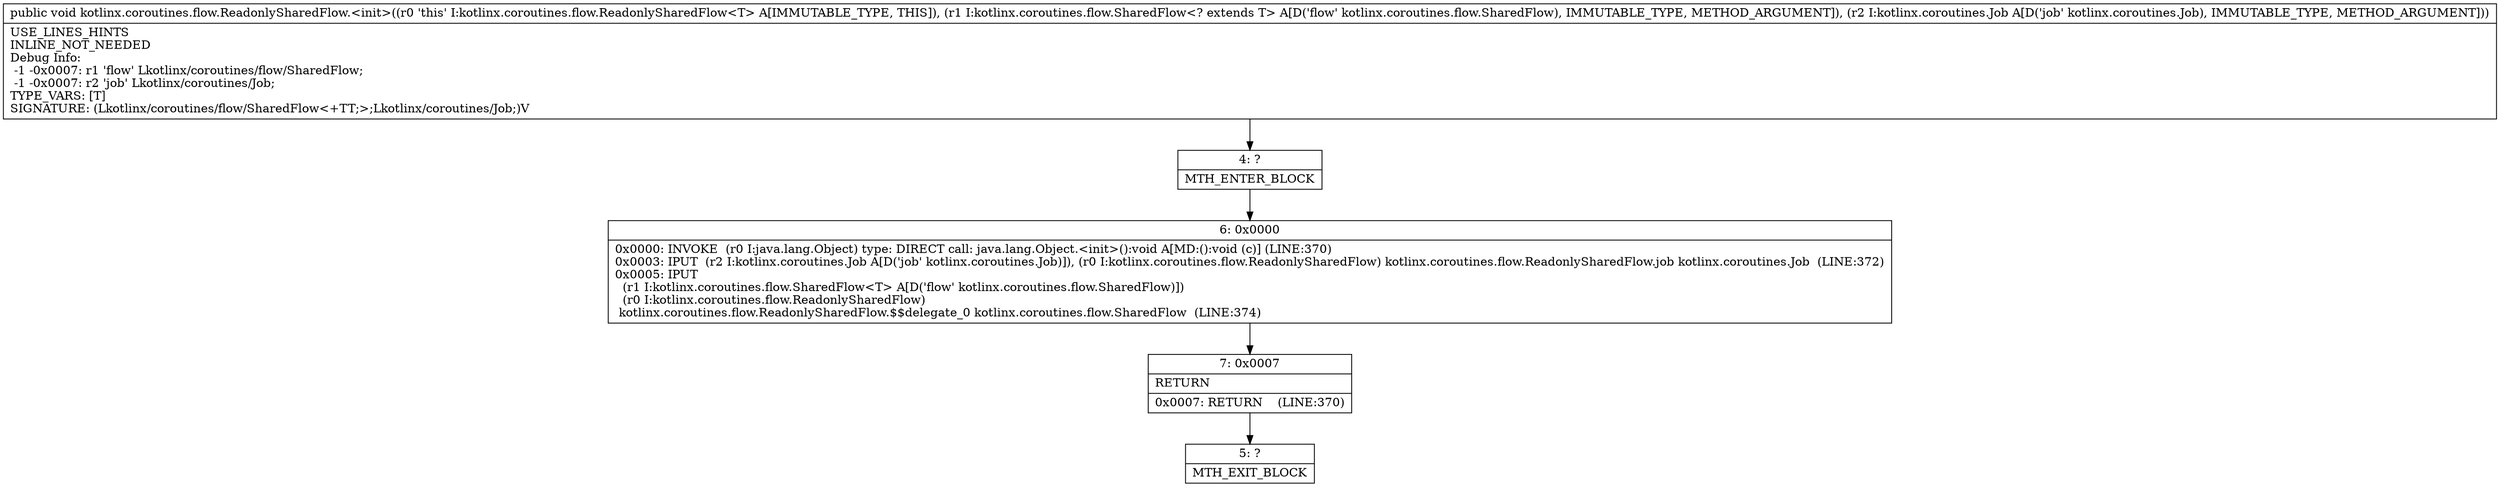 digraph "CFG forkotlinx.coroutines.flow.ReadonlySharedFlow.\<init\>(Lkotlinx\/coroutines\/flow\/SharedFlow;Lkotlinx\/coroutines\/Job;)V" {
Node_4 [shape=record,label="{4\:\ ?|MTH_ENTER_BLOCK\l}"];
Node_6 [shape=record,label="{6\:\ 0x0000|0x0000: INVOKE  (r0 I:java.lang.Object) type: DIRECT call: java.lang.Object.\<init\>():void A[MD:():void (c)] (LINE:370)\l0x0003: IPUT  (r2 I:kotlinx.coroutines.Job A[D('job' kotlinx.coroutines.Job)]), (r0 I:kotlinx.coroutines.flow.ReadonlySharedFlow) kotlinx.coroutines.flow.ReadonlySharedFlow.job kotlinx.coroutines.Job  (LINE:372)\l0x0005: IPUT  \l  (r1 I:kotlinx.coroutines.flow.SharedFlow\<T\> A[D('flow' kotlinx.coroutines.flow.SharedFlow)])\l  (r0 I:kotlinx.coroutines.flow.ReadonlySharedFlow)\l kotlinx.coroutines.flow.ReadonlySharedFlow.$$delegate_0 kotlinx.coroutines.flow.SharedFlow  (LINE:374)\l}"];
Node_7 [shape=record,label="{7\:\ 0x0007|RETURN\l|0x0007: RETURN    (LINE:370)\l}"];
Node_5 [shape=record,label="{5\:\ ?|MTH_EXIT_BLOCK\l}"];
MethodNode[shape=record,label="{public void kotlinx.coroutines.flow.ReadonlySharedFlow.\<init\>((r0 'this' I:kotlinx.coroutines.flow.ReadonlySharedFlow\<T\> A[IMMUTABLE_TYPE, THIS]), (r1 I:kotlinx.coroutines.flow.SharedFlow\<? extends T\> A[D('flow' kotlinx.coroutines.flow.SharedFlow), IMMUTABLE_TYPE, METHOD_ARGUMENT]), (r2 I:kotlinx.coroutines.Job A[D('job' kotlinx.coroutines.Job), IMMUTABLE_TYPE, METHOD_ARGUMENT]))  | USE_LINES_HINTS\lINLINE_NOT_NEEDED\lDebug Info:\l  \-1 \-0x0007: r1 'flow' Lkotlinx\/coroutines\/flow\/SharedFlow;\l  \-1 \-0x0007: r2 'job' Lkotlinx\/coroutines\/Job;\lTYPE_VARS: [T]\lSIGNATURE: (Lkotlinx\/coroutines\/flow\/SharedFlow\<+TT;\>;Lkotlinx\/coroutines\/Job;)V\l}"];
MethodNode -> Node_4;Node_4 -> Node_6;
Node_6 -> Node_7;
Node_7 -> Node_5;
}

